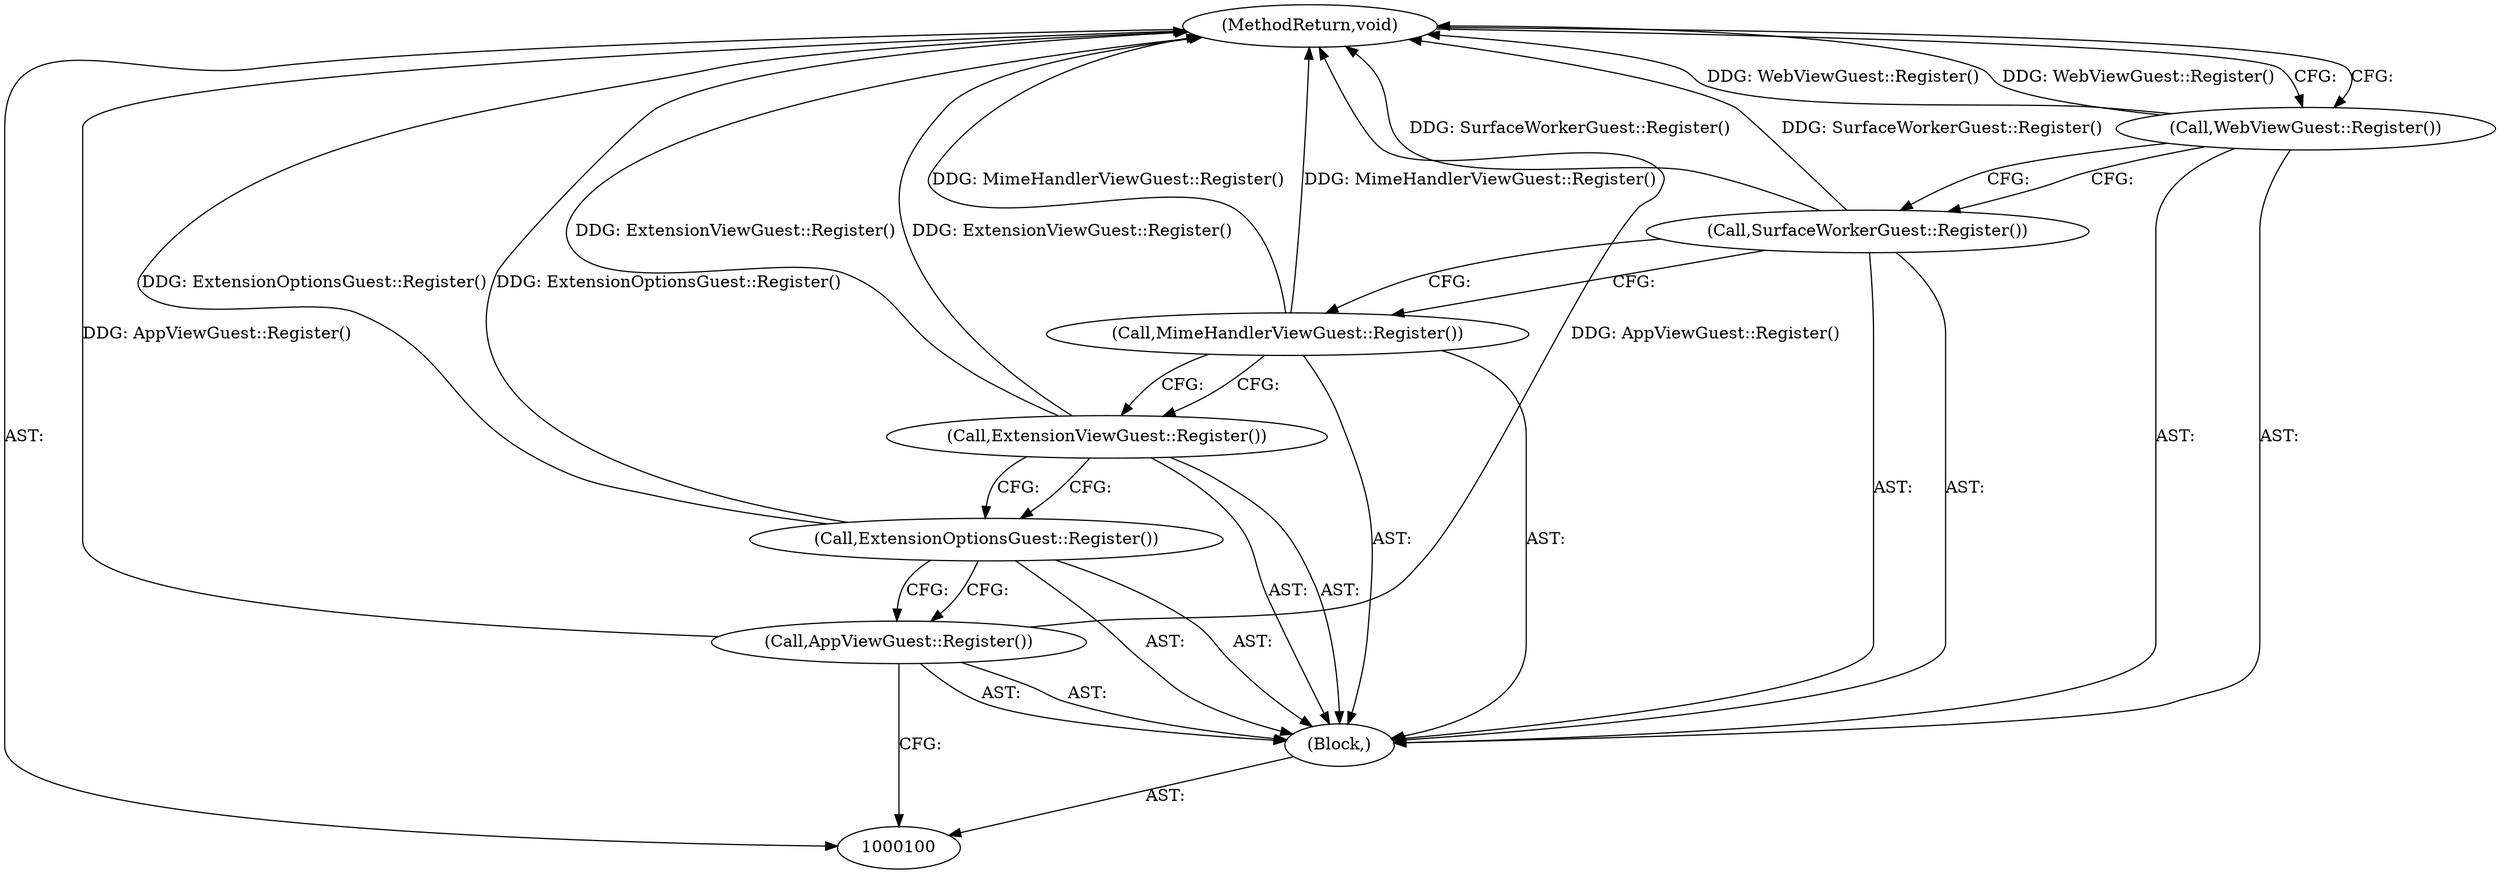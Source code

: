 digraph "1_Chrome_21d4d15a81b030f522fef29a0429f08a70220f68_1" {
"1000108" [label="(MethodReturn,void)"];
"1000101" [label="(Block,)"];
"1000102" [label="(Call,AppViewGuest::Register())"];
"1000103" [label="(Call,ExtensionOptionsGuest::Register())"];
"1000104" [label="(Call,ExtensionViewGuest::Register())"];
"1000105" [label="(Call,MimeHandlerViewGuest::Register())"];
"1000106" [label="(Call,SurfaceWorkerGuest::Register())"];
"1000107" [label="(Call,WebViewGuest::Register())"];
"1000108" -> "1000100"  [label="AST: "];
"1000108" -> "1000107"  [label="CFG: "];
"1000107" -> "1000108"  [label="DDG: WebViewGuest::Register()"];
"1000104" -> "1000108"  [label="DDG: ExtensionViewGuest::Register()"];
"1000105" -> "1000108"  [label="DDG: MimeHandlerViewGuest::Register()"];
"1000103" -> "1000108"  [label="DDG: ExtensionOptionsGuest::Register()"];
"1000102" -> "1000108"  [label="DDG: AppViewGuest::Register()"];
"1000106" -> "1000108"  [label="DDG: SurfaceWorkerGuest::Register()"];
"1000101" -> "1000100"  [label="AST: "];
"1000102" -> "1000101"  [label="AST: "];
"1000103" -> "1000101"  [label="AST: "];
"1000104" -> "1000101"  [label="AST: "];
"1000105" -> "1000101"  [label="AST: "];
"1000106" -> "1000101"  [label="AST: "];
"1000107" -> "1000101"  [label="AST: "];
"1000102" -> "1000101"  [label="AST: "];
"1000102" -> "1000100"  [label="CFG: "];
"1000103" -> "1000102"  [label="CFG: "];
"1000102" -> "1000108"  [label="DDG: AppViewGuest::Register()"];
"1000103" -> "1000101"  [label="AST: "];
"1000103" -> "1000102"  [label="CFG: "];
"1000104" -> "1000103"  [label="CFG: "];
"1000103" -> "1000108"  [label="DDG: ExtensionOptionsGuest::Register()"];
"1000104" -> "1000101"  [label="AST: "];
"1000104" -> "1000103"  [label="CFG: "];
"1000105" -> "1000104"  [label="CFG: "];
"1000104" -> "1000108"  [label="DDG: ExtensionViewGuest::Register()"];
"1000105" -> "1000101"  [label="AST: "];
"1000105" -> "1000104"  [label="CFG: "];
"1000106" -> "1000105"  [label="CFG: "];
"1000105" -> "1000108"  [label="DDG: MimeHandlerViewGuest::Register()"];
"1000106" -> "1000101"  [label="AST: "];
"1000106" -> "1000105"  [label="CFG: "];
"1000107" -> "1000106"  [label="CFG: "];
"1000106" -> "1000108"  [label="DDG: SurfaceWorkerGuest::Register()"];
"1000107" -> "1000101"  [label="AST: "];
"1000107" -> "1000106"  [label="CFG: "];
"1000108" -> "1000107"  [label="CFG: "];
"1000107" -> "1000108"  [label="DDG: WebViewGuest::Register()"];
}
